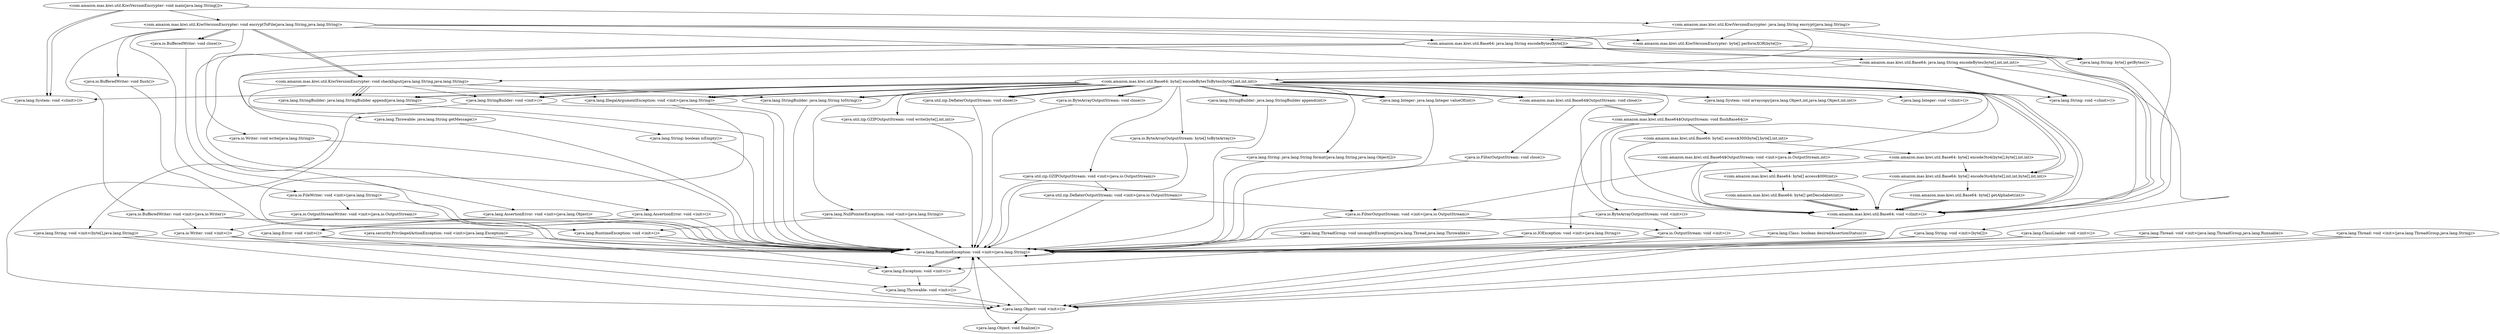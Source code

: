 digraph CallGraph {
"<com.amazon.mas.kiwi.util.KiwiVersionEncrypter: void main(java.lang.String[])>" -> "<java.lang.System: void <clinit>()>";
"<com.amazon.mas.kiwi.util.KiwiVersionEncrypter: void main(java.lang.String[])>" -> "<com.amazon.mas.kiwi.util.KiwiVersionEncrypter: java.lang.String encrypt(java.lang.String)>";
"<com.amazon.mas.kiwi.util.KiwiVersionEncrypter: void main(java.lang.String[])>" -> "<com.amazon.mas.kiwi.util.KiwiVersionEncrypter: void encryptToFile(java.lang.String,java.lang.String)>";
"<com.amazon.mas.kiwi.util.KiwiVersionEncrypter: void main(java.lang.String[])>" -> "<java.lang.System: void <clinit>()>";
"<java.lang.ThreadGroup: void uncaughtException(java.lang.Thread,java.lang.Throwable)>" -> "<java.lang.RuntimeException: void <init>(java.lang.String)>";
"<java.lang.ClassLoader: void <init>()>" -> "<java.lang.Object: void <init>()>";
"<java.lang.ClassLoader: void <init>()>" -> "<java.lang.RuntimeException: void <init>(java.lang.String)>";
"<java.security.PrivilegedActionException: void <init>(java.lang.Exception)>" -> "<java.lang.Exception: void <init>()>";
"<java.security.PrivilegedActionException: void <init>(java.lang.Exception)>" -> "<java.lang.RuntimeException: void <init>(java.lang.String)>";
"<java.lang.Thread: void <init>(java.lang.ThreadGroup,java.lang.Runnable)>" -> "<java.lang.Object: void <init>()>";
"<java.lang.Thread: void <init>(java.lang.ThreadGroup,java.lang.Runnable)>" -> "<java.lang.RuntimeException: void <init>(java.lang.String)>";
"<java.lang.Thread: void <init>(java.lang.ThreadGroup,java.lang.String)>" -> "<java.lang.Object: void <init>()>";
"<java.lang.Thread: void <init>(java.lang.ThreadGroup,java.lang.String)>" -> "<java.lang.RuntimeException: void <init>(java.lang.String)>";
"<com.amazon.mas.kiwi.util.KiwiVersionEncrypter: java.lang.String encrypt(java.lang.String)>" -> "<com.amazon.mas.kiwi.util.Base64: void <clinit>()>";
"<com.amazon.mas.kiwi.util.KiwiVersionEncrypter: java.lang.String encrypt(java.lang.String)>" -> "<com.amazon.mas.kiwi.util.Base64: java.lang.String encodeBytes(byte[])>";
"<com.amazon.mas.kiwi.util.KiwiVersionEncrypter: java.lang.String encrypt(java.lang.String)>" -> "<com.amazon.mas.kiwi.util.KiwiVersionEncrypter: byte[] performXOR(byte[])>";
"<com.amazon.mas.kiwi.util.KiwiVersionEncrypter: java.lang.String encrypt(java.lang.String)>" -> "<com.amazon.mas.kiwi.util.KiwiVersionEncrypter: void checkInput(java.lang.String,java.lang.String)>";
"<com.amazon.mas.kiwi.util.KiwiVersionEncrypter: void encryptToFile(java.lang.String,java.lang.String)>" -> "<com.amazon.mas.kiwi.util.Base64: void <clinit>()>";
"<com.amazon.mas.kiwi.util.KiwiVersionEncrypter: void encryptToFile(java.lang.String,java.lang.String)>" -> "<java.io.BufferedWriter: void <init>(java.io.Writer)>";
"<com.amazon.mas.kiwi.util.KiwiVersionEncrypter: void encryptToFile(java.lang.String,java.lang.String)>" -> "<java.io.FileWriter: void <init>(java.lang.String)>";
"<com.amazon.mas.kiwi.util.KiwiVersionEncrypter: void encryptToFile(java.lang.String,java.lang.String)>" -> "<com.amazon.mas.kiwi.util.Base64: java.lang.String encodeBytes(byte[])>";
"<com.amazon.mas.kiwi.util.KiwiVersionEncrypter: void encryptToFile(java.lang.String,java.lang.String)>" -> "<com.amazon.mas.kiwi.util.KiwiVersionEncrypter: byte[] performXOR(byte[])>";
"<com.amazon.mas.kiwi.util.KiwiVersionEncrypter: void encryptToFile(java.lang.String,java.lang.String)>" -> "<com.amazon.mas.kiwi.util.KiwiVersionEncrypter: void checkInput(java.lang.String,java.lang.String)>";
"<com.amazon.mas.kiwi.util.KiwiVersionEncrypter: void encryptToFile(java.lang.String,java.lang.String)>" -> "<com.amazon.mas.kiwi.util.KiwiVersionEncrypter: void checkInput(java.lang.String,java.lang.String)>";
"<java.lang.RuntimeException: void <init>(java.lang.String)>" -> "<java.lang.Exception: void <init>()>";
"<java.lang.RuntimeException: void <init>(java.lang.String)>" -> "<java.lang.RuntimeException: void <init>(java.lang.String)>";
"<java.lang.Object: void <init>()>" -> "<java.lang.Object: void finalize()>";
"<java.lang.Object: void <init>()>" -> "<java.lang.RuntimeException: void <init>(java.lang.String)>";
"<java.lang.Exception: void <init>()>" -> "<java.lang.Throwable: void <init>()>";
"<java.lang.Exception: void <init>()>" -> "<java.lang.RuntimeException: void <init>(java.lang.String)>";
"<com.amazon.mas.kiwi.util.Base64: java.lang.String encodeBytes(byte[])>" -> "<com.amazon.mas.kiwi.util.Base64: void <clinit>()>";
"<com.amazon.mas.kiwi.util.Base64: java.lang.String encodeBytes(byte[])>" -> "<java.lang.AssertionError: void <init>(java.lang.Object)>";
"<com.amazon.mas.kiwi.util.Base64: java.lang.String encodeBytes(byte[])>" -> "<java.lang.AssertionError: void <init>()>";
"<com.amazon.mas.kiwi.util.Base64: java.lang.String encodeBytes(byte[])>" -> "<com.amazon.mas.kiwi.util.Base64: java.lang.String encodeBytes(byte[],int,int,int)>";
"<com.amazon.mas.kiwi.util.Base64: java.lang.String encodeBytes(byte[])>" -> "<com.amazon.mas.kiwi.util.Base64: void <clinit>()>";
"<com.amazon.mas.kiwi.util.KiwiVersionEncrypter: void checkInput(java.lang.String,java.lang.String)>" -> "<java.lang.StringBuilder: void <init>()>";
"<com.amazon.mas.kiwi.util.KiwiVersionEncrypter: void checkInput(java.lang.String,java.lang.String)>" -> "<java.lang.IllegalArgumentException: void <init>(java.lang.String)>";
"<java.io.BufferedWriter: void <init>(java.io.Writer)>" -> "<java.io.Writer: void <init>()>";
"<java.io.BufferedWriter: void <init>(java.io.Writer)>" -> "<java.lang.RuntimeException: void <init>(java.lang.String)>";
"<java.io.FileWriter: void <init>(java.lang.String)>" -> "<java.io.OutputStreamWriter: void <init>(java.io.OutputStream)>";
"<java.io.FileWriter: void <init>(java.lang.String)>" -> "<java.lang.RuntimeException: void <init>(java.lang.String)>";
"<java.lang.Object: void finalize()>" -> "<java.lang.RuntimeException: void <init>(java.lang.String)>";
"<java.lang.Throwable: void <init>()>" -> "<java.lang.Object: void <init>()>";
"<java.lang.Throwable: void <init>()>" -> "<java.lang.RuntimeException: void <init>(java.lang.String)>";
"<java.lang.AssertionError: void <init>(java.lang.Object)>" -> "<java.lang.Error: void <init>()>";
"<java.lang.AssertionError: void <init>(java.lang.Object)>" -> "<java.lang.RuntimeException: void <init>(java.lang.String)>";
"<java.lang.AssertionError: void <init>()>" -> "<java.lang.Error: void <init>()>";
"<java.lang.AssertionError: void <init>()>" -> "<java.lang.RuntimeException: void <init>(java.lang.String)>";
"<com.amazon.mas.kiwi.util.Base64: java.lang.String encodeBytes(byte[],int,int,int)>" -> "<com.amazon.mas.kiwi.util.Base64: void <clinit>()>";
"<com.amazon.mas.kiwi.util.Base64: java.lang.String encodeBytes(byte[],int,int,int)>" -> "<java.lang.String: void <init>(byte[])>";
"<com.amazon.mas.kiwi.util.Base64: java.lang.String encodeBytes(byte[],int,int,int)>" -> "<java.lang.String: void <init>(byte[],java.lang.String)>";
"<com.amazon.mas.kiwi.util.Base64: java.lang.String encodeBytes(byte[],int,int,int)>" -> "<com.amazon.mas.kiwi.util.Base64: byte[] encodeBytesToBytes(byte[],int,int,int)>";
"<com.amazon.mas.kiwi.util.Base64: java.lang.String encodeBytes(byte[],int,int,int)>" -> "<java.lang.String: void <clinit>()>";
"<com.amazon.mas.kiwi.util.Base64: java.lang.String encodeBytes(byte[],int,int,int)>" -> "<java.lang.String: void <clinit>()>";
"<java.lang.StringBuilder: void <init>()>" -> "<java.lang.Object: void <init>()>";
"<java.lang.StringBuilder: void <init>()>" -> "<java.lang.RuntimeException: void <init>(java.lang.String)>";
"<java.lang.IllegalArgumentException: void <init>(java.lang.String)>" -> "<java.lang.RuntimeException: void <init>()>";
"<java.lang.IllegalArgumentException: void <init>(java.lang.String)>" -> "<java.lang.RuntimeException: void <init>(java.lang.String)>";
"<java.io.Writer: void <init>()>" -> "<java.lang.Object: void <init>()>";
"<java.io.Writer: void <init>()>" -> "<java.lang.RuntimeException: void <init>(java.lang.String)>";
"<java.io.OutputStreamWriter: void <init>(java.io.OutputStream)>" -> "<java.io.Writer: void <init>()>";
"<java.io.OutputStreamWriter: void <init>(java.io.OutputStream)>" -> "<java.lang.RuntimeException: void <init>(java.lang.String)>";
"<java.lang.Error: void <init>()>" -> "<java.lang.Throwable: void <init>()>";
"<java.lang.Error: void <init>()>" -> "<java.lang.RuntimeException: void <init>(java.lang.String)>";
"<java.lang.String: void <init>(byte[])>" -> "<java.lang.Object: void <init>()>";
"<java.lang.String: void <init>(byte[])>" -> "<java.lang.RuntimeException: void <init>(java.lang.String)>";
"<java.lang.String: void <init>(byte[],java.lang.String)>" -> "<java.lang.Object: void <init>()>";
"<java.lang.String: void <init>(byte[],java.lang.String)>" -> "<java.lang.RuntimeException: void <init>(java.lang.String)>";
"<com.amazon.mas.kiwi.util.Base64: byte[] encodeBytesToBytes(byte[],int,int,int)>" -> "<java.lang.Integer: void <clinit>()>";
"<com.amazon.mas.kiwi.util.Base64: byte[] encodeBytesToBytes(byte[],int,int,int)>" -> "<java.lang.System: void arraycopy(java.lang.Object,int,java.lang.Object,int,int)>";
"<com.amazon.mas.kiwi.util.Base64: byte[] encodeBytesToBytes(byte[],int,int,int)>" -> "<com.amazon.mas.kiwi.util.Base64: byte[] encode3to4(byte[],int,int,byte[],int,int)>";
"<com.amazon.mas.kiwi.util.Base64: byte[] encodeBytesToBytes(byte[],int,int,int)>" -> "<com.amazon.mas.kiwi.util.Base64: byte[] encode3to4(byte[],int,int,byte[],int,int)>";
"<com.amazon.mas.kiwi.util.Base64: byte[] encodeBytesToBytes(byte[],int,int,int)>" -> "<java.util.zip.GZIPOutputStream: void <init>(java.io.OutputStream)>";
"<com.amazon.mas.kiwi.util.Base64: byte[] encodeBytesToBytes(byte[],int,int,int)>" -> "<com.amazon.mas.kiwi.util.Base64$OutputStream: void <init>(java.io.OutputStream,int)>";
"<com.amazon.mas.kiwi.util.Base64: byte[] encodeBytesToBytes(byte[],int,int,int)>" -> "<java.io.ByteArrayOutputStream: void <init>()>";
"<com.amazon.mas.kiwi.util.Base64: byte[] encodeBytesToBytes(byte[],int,int,int)>" -> "<java.lang.IllegalArgumentException: void <init>(java.lang.String)>";
"<com.amazon.mas.kiwi.util.Base64: byte[] encodeBytesToBytes(byte[],int,int,int)>" -> "<java.lang.String: java.lang.String format(java.lang.String,java.lang.Object[])>";
"<com.amazon.mas.kiwi.util.Base64: byte[] encodeBytesToBytes(byte[],int,int,int)>" -> "<java.lang.Integer: java.lang.Integer valueOf(int)>";
"<com.amazon.mas.kiwi.util.Base64: byte[] encodeBytesToBytes(byte[],int,int,int)>" -> "<java.lang.Integer: java.lang.Integer valueOf(int)>";
"<com.amazon.mas.kiwi.util.Base64: byte[] encodeBytesToBytes(byte[],int,int,int)>" -> "<java.lang.Integer: java.lang.Integer valueOf(int)>";
"<com.amazon.mas.kiwi.util.Base64: byte[] encodeBytesToBytes(byte[],int,int,int)>" -> "<java.lang.IllegalArgumentException: void <init>(java.lang.String)>";
"<com.amazon.mas.kiwi.util.Base64: byte[] encodeBytesToBytes(byte[],int,int,int)>" -> "<java.lang.StringBuilder: void <init>()>";
"<com.amazon.mas.kiwi.util.Base64: byte[] encodeBytesToBytes(byte[],int,int,int)>" -> "<java.lang.IllegalArgumentException: void <init>(java.lang.String)>";
"<com.amazon.mas.kiwi.util.Base64: byte[] encodeBytesToBytes(byte[],int,int,int)>" -> "<java.lang.StringBuilder: void <init>()>";
"<com.amazon.mas.kiwi.util.Base64: byte[] encodeBytesToBytes(byte[],int,int,int)>" -> "<java.lang.NullPointerException: void <init>(java.lang.String)>";
"<com.amazon.mas.kiwi.util.Base64: byte[] encodeBytesToBytes(byte[],int,int,int)>" -> "<java.lang.System: void <clinit>()>";
"<com.amazon.mas.kiwi.util.Base64: byte[] encodeBytesToBytes(byte[],int,int,int)>" -> "<com.amazon.mas.kiwi.util.Base64: void <clinit>()>";
"<com.amazon.mas.kiwi.util.Base64: byte[] encodeBytesToBytes(byte[],int,int,int)>" -> "<com.amazon.mas.kiwi.util.Base64: void <clinit>()>";
"<com.amazon.mas.kiwi.util.Base64: byte[] encodeBytesToBytes(byte[],int,int,int)>" -> "<java.lang.String: void <clinit>()>";
"<java.lang.RuntimeException: void <init>()>" -> "<java.lang.Exception: void <init>()>";
"<java.lang.RuntimeException: void <init>()>" -> "<java.lang.RuntimeException: void <init>(java.lang.String)>";
"<com.amazon.mas.kiwi.util.Base64: byte[] encode3to4(byte[],int,int,byte[],int,int)>" -> "<com.amazon.mas.kiwi.util.Base64: void <clinit>()>";
"<com.amazon.mas.kiwi.util.Base64: byte[] encode3to4(byte[],int,int,byte[],int,int)>" -> "<com.amazon.mas.kiwi.util.Base64: byte[] getAlphabet(int)>";
"<java.util.zip.GZIPOutputStream: void <init>(java.io.OutputStream)>" -> "<java.util.zip.DeflaterOutputStream: void <init>(java.io.OutputStream)>";
"<java.util.zip.GZIPOutputStream: void <init>(java.io.OutputStream)>" -> "<java.lang.RuntimeException: void <init>(java.lang.String)>";
"<com.amazon.mas.kiwi.util.Base64$OutputStream: void <init>(java.io.OutputStream,int)>" -> "<com.amazon.mas.kiwi.util.Base64: void <clinit>()>";
"<com.amazon.mas.kiwi.util.Base64$OutputStream: void <init>(java.io.OutputStream,int)>" -> "<com.amazon.mas.kiwi.util.Base64: byte[] access$000(int)>";
"<com.amazon.mas.kiwi.util.Base64$OutputStream: void <init>(java.io.OutputStream,int)>" -> "<java.io.FilterOutputStream: void <init>(java.io.OutputStream)>";
"<java.io.ByteArrayOutputStream: void <init>()>" -> "<java.io.OutputStream: void <init>()>";
"<java.io.ByteArrayOutputStream: void <init>()>" -> "<java.lang.RuntimeException: void <init>(java.lang.String)>";
"<java.lang.String: java.lang.String format(java.lang.String,java.lang.Object[])>" -> "<java.lang.RuntimeException: void <init>(java.lang.String)>";
"<java.lang.Integer: java.lang.Integer valueOf(int)>" -> "<java.lang.RuntimeException: void <init>(java.lang.String)>";
"<java.lang.NullPointerException: void <init>(java.lang.String)>" -> "<java.lang.RuntimeException: void <init>()>";
"<java.lang.NullPointerException: void <init>(java.lang.String)>" -> "<java.lang.RuntimeException: void <init>(java.lang.String)>";
"<com.amazon.mas.kiwi.util.Base64: byte[] getAlphabet(int)>" -> "<com.amazon.mas.kiwi.util.Base64: void <clinit>()>";
"<com.amazon.mas.kiwi.util.Base64: byte[] getAlphabet(int)>" -> "<com.amazon.mas.kiwi.util.Base64: void <clinit>()>";
"<com.amazon.mas.kiwi.util.Base64: byte[] getAlphabet(int)>" -> "<com.amazon.mas.kiwi.util.Base64: void <clinit>()>";
"<java.util.zip.DeflaterOutputStream: void <init>(java.io.OutputStream)>" -> "<java.io.FilterOutputStream: void <init>(java.io.OutputStream)>";
"<java.util.zip.DeflaterOutputStream: void <init>(java.io.OutputStream)>" -> "<java.lang.RuntimeException: void <init>(java.lang.String)>";
"<com.amazon.mas.kiwi.util.Base64: byte[] access$000(int)>" -> "<com.amazon.mas.kiwi.util.Base64: void <clinit>()>";
"<com.amazon.mas.kiwi.util.Base64: byte[] access$000(int)>" -> "<com.amazon.mas.kiwi.util.Base64: byte[] getDecodabet(int)>";
"<java.io.FilterOutputStream: void <init>(java.io.OutputStream)>" -> "<java.io.OutputStream: void <init>()>";
"<java.io.FilterOutputStream: void <init>(java.io.OutputStream)>" -> "<java.lang.RuntimeException: void <init>(java.lang.String)>";
"<java.io.OutputStream: void <init>()>" -> "<java.lang.Object: void <init>()>";
"<java.io.OutputStream: void <init>()>" -> "<java.lang.RuntimeException: void <init>(java.lang.String)>";
"<com.amazon.mas.kiwi.util.Base64: byte[] getDecodabet(int)>" -> "<com.amazon.mas.kiwi.util.Base64: void <clinit>()>";
"<com.amazon.mas.kiwi.util.Base64: byte[] getDecodabet(int)>" -> "<com.amazon.mas.kiwi.util.Base64: void <clinit>()>";
"<com.amazon.mas.kiwi.util.Base64: byte[] getDecodabet(int)>" -> "<com.amazon.mas.kiwi.util.Base64: void <clinit>()>";
"<com.amazon.mas.kiwi.util.Base64: byte[] encodeBytesToBytes(byte[],int,int,int)>" -> "<java.util.zip.GZIPOutputStream: void write(byte[],int,int)>";
"<com.amazon.mas.kiwi.util.Base64: byte[] encodeBytesToBytes(byte[],int,int,int)>" -> "<java.util.zip.DeflaterOutputStream: void close()>";
"<com.amazon.mas.kiwi.util.Base64: byte[] encodeBytesToBytes(byte[],int,int,int)>" -> "<java.util.zip.DeflaterOutputStream: void close()>";
"<com.amazon.mas.kiwi.util.Base64: byte[] encodeBytesToBytes(byte[],int,int,int)>" -> "<java.util.zip.DeflaterOutputStream: void close()>";
"<java.util.zip.GZIPOutputStream: void write(byte[],int,int)>" -> "<java.lang.RuntimeException: void <init>(java.lang.String)>";
"<java.util.zip.DeflaterOutputStream: void close()>" -> "<java.lang.RuntimeException: void <init>(java.lang.String)>";
"<com.amazon.mas.kiwi.util.Base64: byte[] encodeBytesToBytes(byte[],int,int,int)>" -> "<com.amazon.mas.kiwi.util.Base64$OutputStream: void close()>";
"<com.amazon.mas.kiwi.util.Base64: byte[] encodeBytesToBytes(byte[],int,int,int)>" -> "<com.amazon.mas.kiwi.util.Base64$OutputStream: void close()>";
"<com.amazon.mas.kiwi.util.Base64$OutputStream: void close()>" -> "<java.io.FilterOutputStream: void close()>";
"<java.io.FilterOutputStream: void close()>" -> "<java.lang.RuntimeException: void <init>(java.lang.String)>";
"<com.amazon.mas.kiwi.util.Base64$OutputStream: void close()>" -> "<com.amazon.mas.kiwi.util.Base64$OutputStream: void flushBase64()>";
"<com.amazon.mas.kiwi.util.Base64$OutputStream: void flushBase64()>" -> "<com.amazon.mas.kiwi.util.Base64: void <clinit>()>";
"<com.amazon.mas.kiwi.util.Base64$OutputStream: void flushBase64()>" -> "<java.io.IOException: void <init>(java.lang.String)>";
"<com.amazon.mas.kiwi.util.Base64$OutputStream: void flushBase64()>" -> "<com.amazon.mas.kiwi.util.Base64: byte[] access$300(byte[],byte[],int,int)>";
"<java.io.IOException: void <init>(java.lang.String)>" -> "<java.lang.Exception: void <init>()>";
"<java.io.IOException: void <init>(java.lang.String)>" -> "<java.lang.RuntimeException: void <init>(java.lang.String)>";
"<com.amazon.mas.kiwi.util.Base64: byte[] access$300(byte[],byte[],int,int)>" -> "<com.amazon.mas.kiwi.util.Base64: void <clinit>()>";
"<com.amazon.mas.kiwi.util.Base64: byte[] access$300(byte[],byte[],int,int)>" -> "<com.amazon.mas.kiwi.util.Base64: byte[] encode3to4(byte[],byte[],int,int)>";
"<com.amazon.mas.kiwi.util.Base64: byte[] encode3to4(byte[],byte[],int,int)>" -> "<com.amazon.mas.kiwi.util.Base64: void <clinit>()>";
"<com.amazon.mas.kiwi.util.Base64: byte[] encode3to4(byte[],byte[],int,int)>" -> "<com.amazon.mas.kiwi.util.Base64: byte[] encode3to4(byte[],int,int,byte[],int,int)>";
"<com.amazon.mas.kiwi.util.Base64: byte[] encodeBytesToBytes(byte[],int,int,int)>" -> "<java.io.ByteArrayOutputStream: void close()>";
"<com.amazon.mas.kiwi.util.Base64: byte[] encodeBytesToBytes(byte[],int,int,int)>" -> "<java.io.ByteArrayOutputStream: byte[] toByteArray()>";
"<com.amazon.mas.kiwi.util.Base64: byte[] encodeBytesToBytes(byte[],int,int,int)>" -> "<java.io.ByteArrayOutputStream: void close()>";
"<java.io.ByteArrayOutputStream: void close()>" -> "<java.lang.RuntimeException: void <init>(java.lang.String)>";
"<java.io.ByteArrayOutputStream: byte[] toByteArray()>" -> "<java.lang.RuntimeException: void <init>(java.lang.String)>";
"<com.amazon.mas.kiwi.util.Base64: byte[] encodeBytesToBytes(byte[],int,int,int)>" -> "<java.lang.StringBuilder: java.lang.StringBuilder append(java.lang.String)>";
"<com.amazon.mas.kiwi.util.Base64: byte[] encodeBytesToBytes(byte[],int,int,int)>" -> "<java.lang.StringBuilder: java.lang.StringBuilder append(int)>";
"<com.amazon.mas.kiwi.util.Base64: byte[] encodeBytesToBytes(byte[],int,int,int)>" -> "<java.lang.StringBuilder: java.lang.String toString()>";
"<com.amazon.mas.kiwi.util.Base64: byte[] encodeBytesToBytes(byte[],int,int,int)>" -> "<java.lang.StringBuilder: java.lang.StringBuilder append(java.lang.String)>";
"<com.amazon.mas.kiwi.util.Base64: byte[] encodeBytesToBytes(byte[],int,int,int)>" -> "<java.lang.StringBuilder: java.lang.StringBuilder append(int)>";
"<com.amazon.mas.kiwi.util.Base64: byte[] encodeBytesToBytes(byte[],int,int,int)>" -> "<java.lang.StringBuilder: java.lang.String toString()>";
"<java.lang.StringBuilder: java.lang.StringBuilder append(java.lang.String)>" -> "<java.lang.RuntimeException: void <init>(java.lang.String)>";
"<java.lang.StringBuilder: java.lang.StringBuilder append(int)>" -> "<java.lang.RuntimeException: void <init>(java.lang.String)>";
"<java.lang.StringBuilder: java.lang.String toString()>" -> "<java.lang.RuntimeException: void <init>(java.lang.String)>";
"<com.amazon.mas.kiwi.util.KiwiVersionEncrypter: void checkInput(java.lang.String,java.lang.String)>" -> "<java.lang.StringBuilder: java.lang.StringBuilder append(java.lang.String)>";
"<com.amazon.mas.kiwi.util.KiwiVersionEncrypter: void checkInput(java.lang.String,java.lang.String)>" -> "<java.lang.StringBuilder: java.lang.StringBuilder append(java.lang.String)>";
"<com.amazon.mas.kiwi.util.KiwiVersionEncrypter: void checkInput(java.lang.String,java.lang.String)>" -> "<java.lang.StringBuilder: java.lang.StringBuilder append(java.lang.String)>";
"<com.amazon.mas.kiwi.util.KiwiVersionEncrypter: void checkInput(java.lang.String,java.lang.String)>" -> "<java.lang.StringBuilder: java.lang.String toString()>";
"<com.amazon.mas.kiwi.util.KiwiVersionEncrypter: byte[] performXOR(byte[])>" -> "<java.lang.String: byte[] getBytes()>";
"<java.lang.String: byte[] getBytes()>" -> "<java.lang.RuntimeException: void <init>(java.lang.String)>";
"<com.amazon.mas.kiwi.util.Base64: void <clinit>()>" -> "<java.lang.Class: boolean desiredAssertionStatus()>";
"<java.lang.Class: boolean desiredAssertionStatus()>" -> "<java.lang.RuntimeException: void <init>(java.lang.String)>";
"<com.amazon.mas.kiwi.util.KiwiVersionEncrypter: void encryptToFile(java.lang.String,java.lang.String)>" -> "<java.io.Writer: void write(java.lang.String)>";
"<com.amazon.mas.kiwi.util.KiwiVersionEncrypter: void encryptToFile(java.lang.String,java.lang.String)>" -> "<java.io.BufferedWriter: void flush()>";
"<com.amazon.mas.kiwi.util.KiwiVersionEncrypter: void encryptToFile(java.lang.String,java.lang.String)>" -> "<java.io.BufferedWriter: void close()>";
"<java.io.Writer: void write(java.lang.String)>" -> "<java.lang.RuntimeException: void <init>(java.lang.String)>";
"<java.io.BufferedWriter: void flush()>" -> "<java.lang.RuntimeException: void <init>(java.lang.String)>";
"<java.io.BufferedWriter: void close()>" -> "<java.lang.RuntimeException: void <init>(java.lang.String)>";
"<com.amazon.mas.kiwi.util.KiwiVersionEncrypter: void encryptToFile(java.lang.String,java.lang.String)>" -> "<java.io.BufferedWriter: void close()>";
"<com.amazon.mas.kiwi.util.Base64: java.lang.String encodeBytes(byte[])>" -> "<java.lang.Throwable: java.lang.String getMessage()>";
"<java.lang.Throwable: java.lang.String getMessage()>" -> "<java.lang.RuntimeException: void <init>(java.lang.String)>";
"<com.amazon.mas.kiwi.util.KiwiVersionEncrypter: void encryptToFile(java.lang.String,java.lang.String)>" -> "<java.lang.String: byte[] getBytes()>";
"<com.amazon.mas.kiwi.util.KiwiVersionEncrypter: java.lang.String encrypt(java.lang.String)>" -> "<java.lang.String: byte[] getBytes()>";
"<com.amazon.mas.kiwi.util.KiwiVersionEncrypter: void checkInput(java.lang.String,java.lang.String)>" -> "<java.lang.String: boolean isEmpty()>";
"<java.lang.String: boolean isEmpty()>" -> "<java.lang.RuntimeException: void <init>(java.lang.String)>";
}
